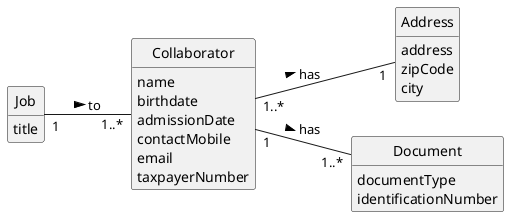 @startuml
skinparam monochrome true
skinparam packageStyle rectangle
skinparam shadowing false

left to right direction

skinparam classAttributeIconSize 0

hide circle
hide methods


class Job {
    title
}

class Collaborator {
    name
    birthdate
    admissionDate
    contactMobile
    email
    taxpayerNumber
}

'class Person {
 '   name
 '   birthdate
 '   contactMobile
 '   email
 '   taxpayerNumber
'}

class Address{
    address
    zipCode
    city

}

class Document{
  documentType
  identificationNumber
}

' Relationships
Collaborator "1..*" -- "1" Address: has  >
Collaborator  "1" -- "1..*"  Document : has >
Job "1" -- "1..*" Collaborator : to >

@enduml
